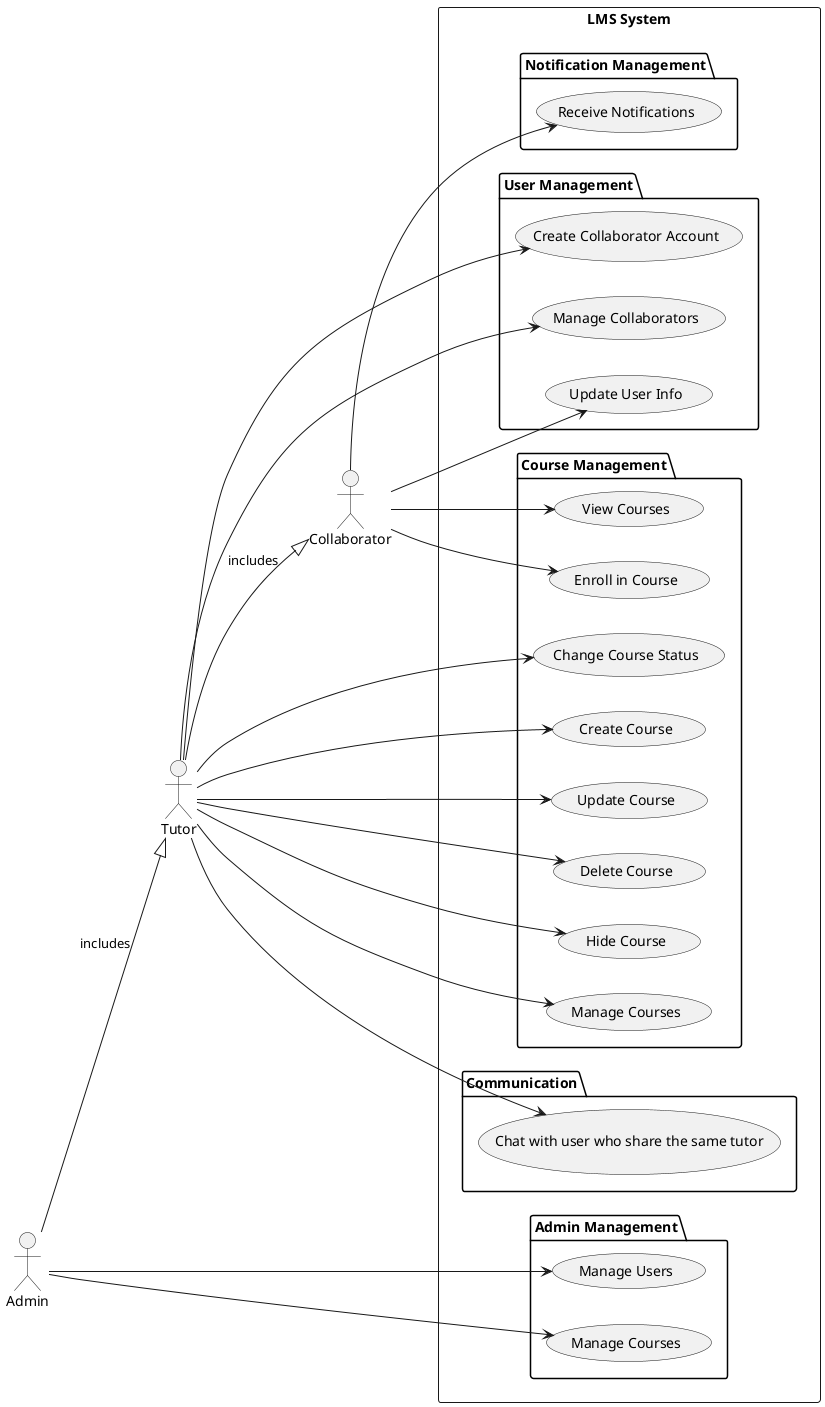@startuml 'usecase diagram'
left to right direction

actor Collaborator
actor Tutor
actor Admin

rectangle "LMS System" {
    package "User Management" {
        usecase "Create Collaborator Account" as UC1
        usecase "Manage Collaborators" as UC2
        usecase "Update User Info" as UC3
    }

    package "Course Management" {
        usecase "Create Course" as UC4
        usecase "Update Course" as UC5
        usecase "Delete Course" as UC6
        usecase "Hide Course" as UC7
        usecase "Manage Courses" as UC8
        usecase "View Courses" as UC9
        usecase "Enroll in Course" as UC10
        usecase "Change Course Status" as UC11
    }

    package "Communication" {
        usecase "Chat with user who share the same tutor" as UC12
    }

    package "Admin Management" {
        usecase "Manage Users" as UC13
        usecase "Manage Courses" as UC14
    }

    package "Notification Management" {
        usecase "Receive Notifications" as UC16
    }
}

Collaborator --> UC9
Collaborator --> UC10
Collaborator --> UC3
Collaborator --> UC16

Tutor --> UC1
Tutor --> UC2
Tutor --> UC4
Tutor --> UC5
Tutor --> UC6
Tutor --> UC7
Tutor --> UC8
Tutor --> UC11
Tutor --> UC12


Admin --> UC13
Admin --> UC14

Tutor --|> Collaborator : includes
Admin --|> Tutor :includes

@enduml
